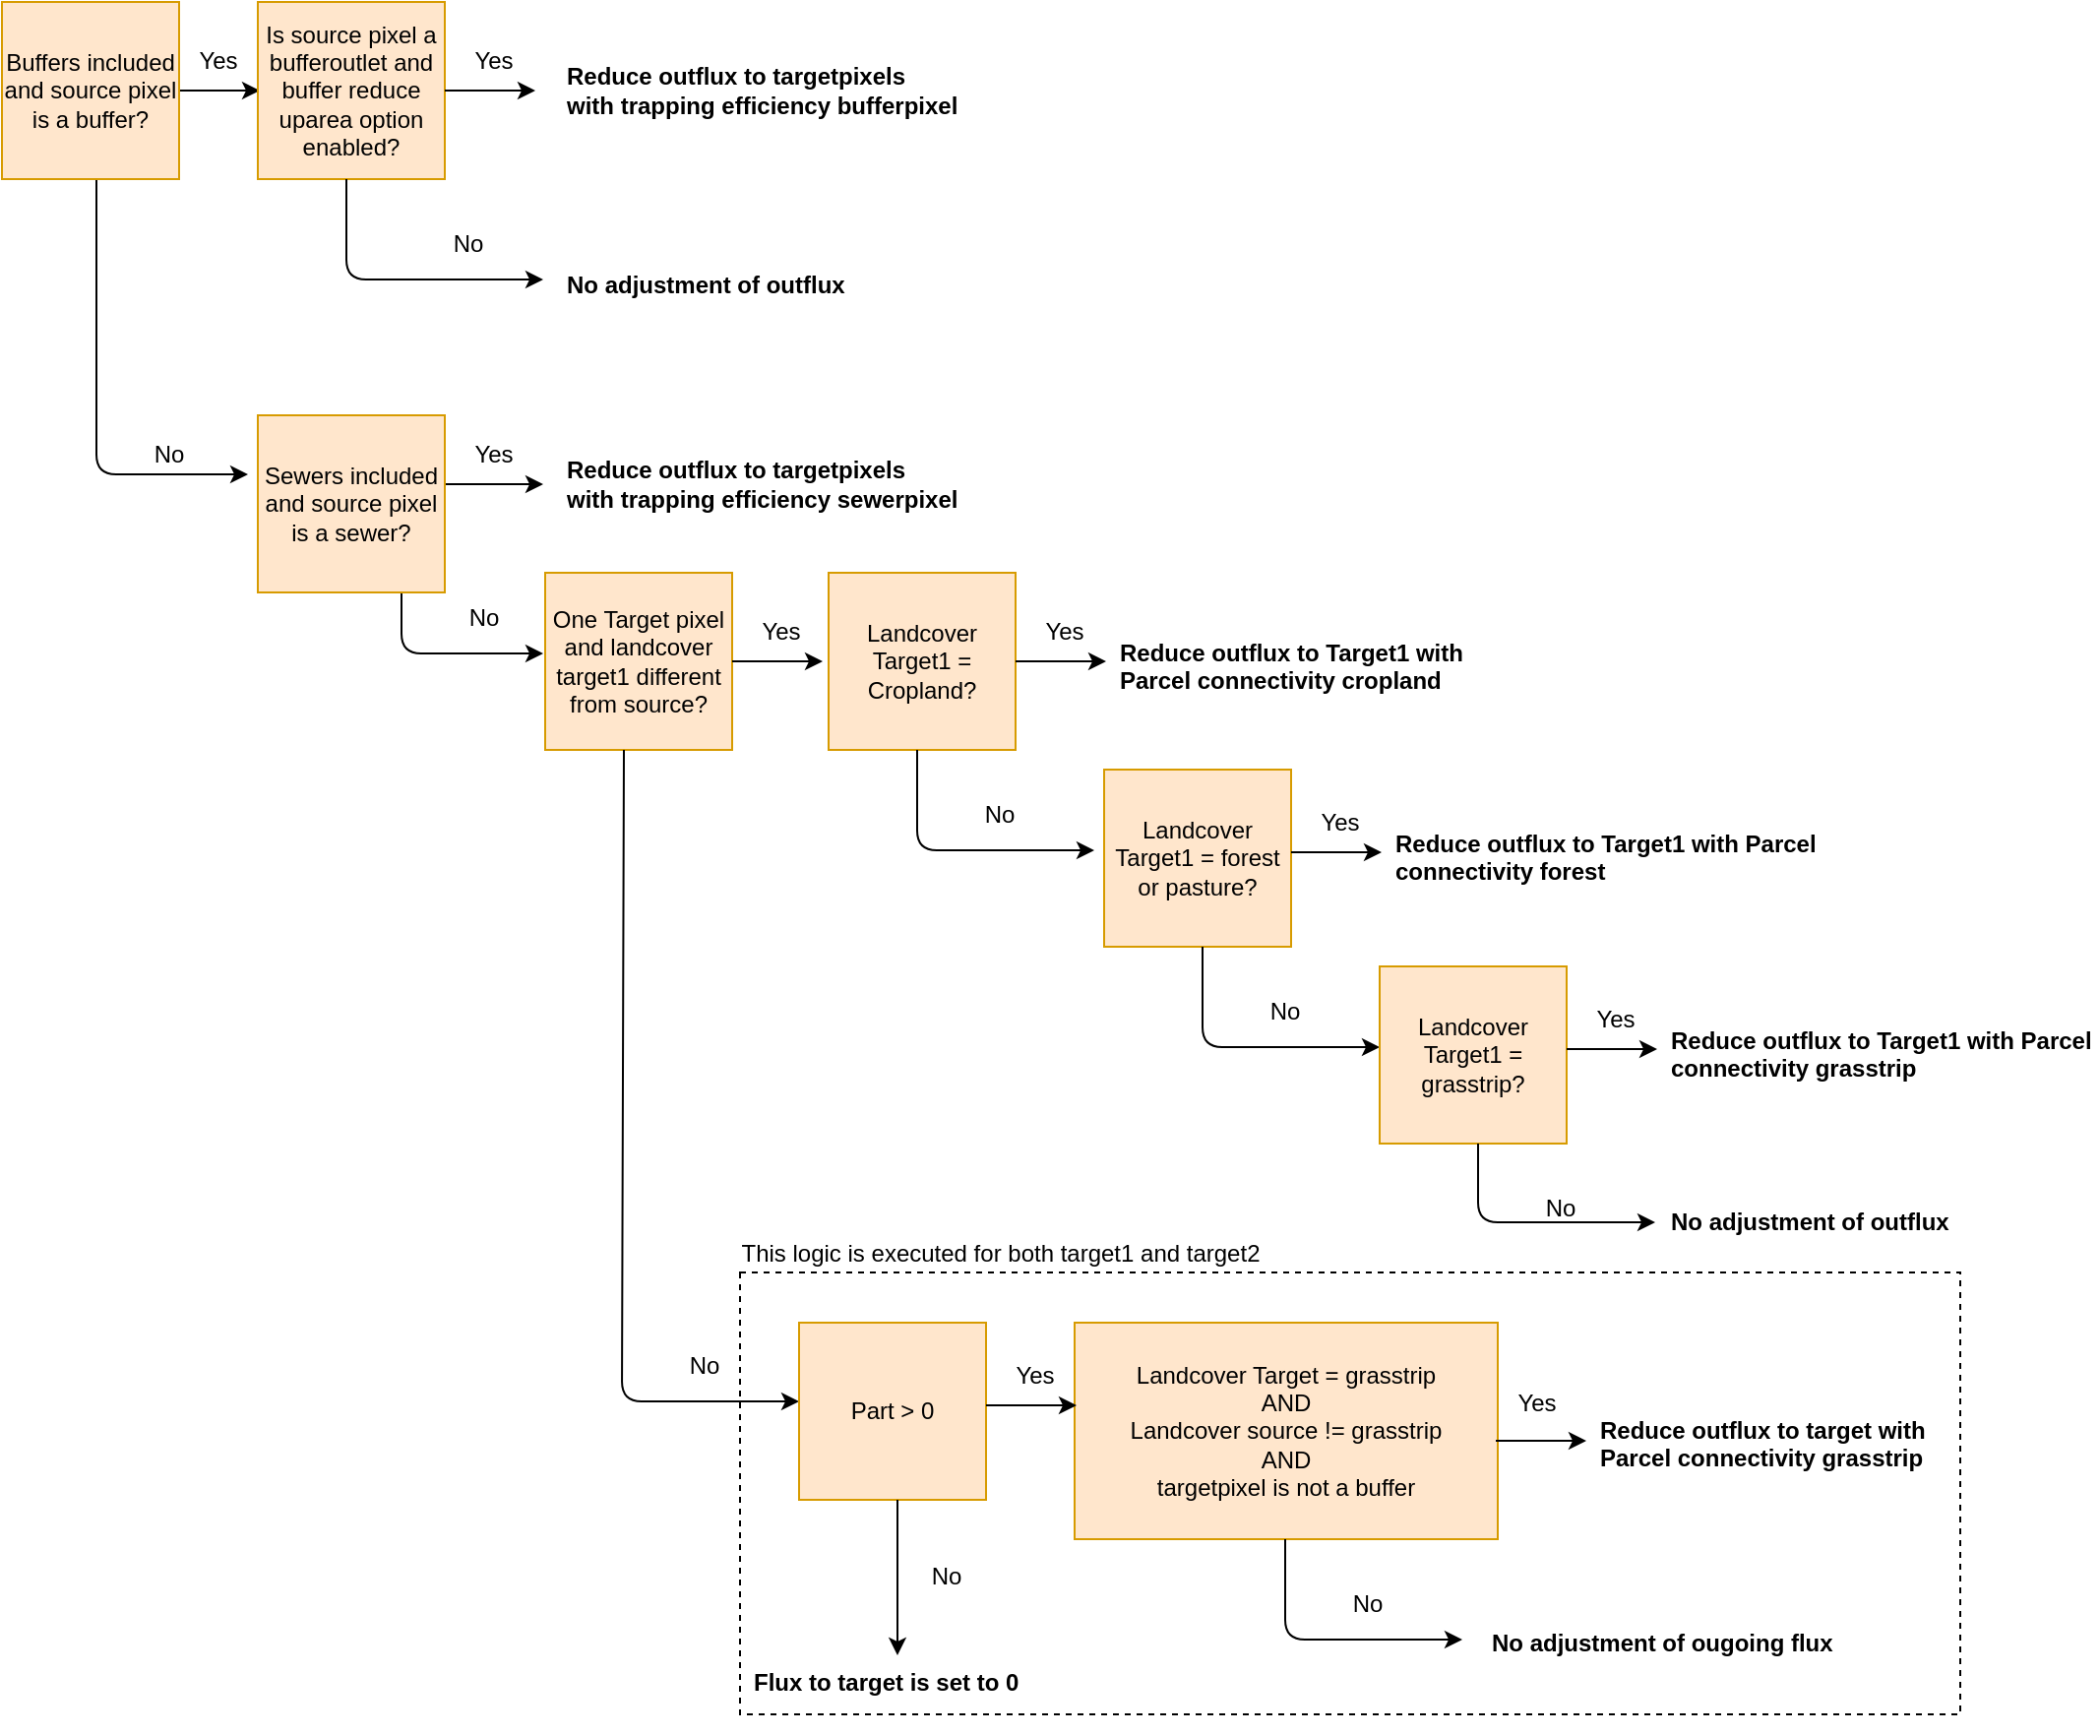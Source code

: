 <mxfile version="13.7.9" type="device"><diagram id="lCDUx9Ks063r8kTa6s_1" name="Page-1"><mxGraphModel dx="1086" dy="798" grid="1" gridSize="10" guides="1" tooltips="1" connect="1" arrows="1" fold="1" page="1" pageScale="1" pageWidth="1169" pageHeight="827" math="0" shadow="0"><root><mxCell id="0"/><mxCell id="1" parent="0"/><mxCell id="PbknvmYc1wXzGrOLYjCx-216" value="" style="rounded=0;whiteSpace=wrap;html=1;dashed=1;fillColor=none;" parent="1" vertex="1"><mxGeometry x="540" y="1195.5" width="620" height="224.5" as="geometry"/></mxCell><mxCell id="PbknvmYc1wXzGrOLYjCx-126" value="" style="endArrow=classic;html=1;entryX=0;entryY=0.5;entryDx=0;entryDy=0;align=left;verticalAlign=top;" parent="1" edge="1"><mxGeometry width="50" height="50" relative="1" as="geometry"><mxPoint x="250" y="595" as="sourcePoint"/><mxPoint x="296" y="595" as="targetPoint"/><Array as="points"/></mxGeometry></mxCell><mxCell id="PbknvmYc1wXzGrOLYjCx-127" value="Yes" style="text;html=1;strokeColor=none;fillColor=none;align=center;verticalAlign=middle;whiteSpace=wrap;rounded=0;" parent="1" vertex="1"><mxGeometry x="255" y="570" width="40" height="20" as="geometry"/></mxCell><mxCell id="PbknvmYc1wXzGrOLYjCx-129" value="" style="endArrow=classic;html=1;align=left;" parent="1" edge="1"><mxGeometry width="50" height="50" relative="1" as="geometry"><mxPoint x="213" y="630" as="sourcePoint"/><mxPoint x="290" y="790" as="targetPoint"/><Array as="points"><mxPoint x="213" y="660"/><mxPoint x="213" y="790"/></Array></mxGeometry></mxCell><mxCell id="PbknvmYc1wXzGrOLYjCx-130" value="No" style="text;html=1;strokeColor=none;fillColor=none;align=center;verticalAlign=middle;whiteSpace=wrap;rounded=0;" parent="1" vertex="1"><mxGeometry x="230" y="770" width="40" height="20" as="geometry"/></mxCell><mxCell id="PbknvmYc1wXzGrOLYjCx-132" value="" style="endArrow=classic;html=1;align=left;verticalAlign=top;" parent="1" edge="1"><mxGeometry width="50" height="50" relative="1" as="geometry"><mxPoint x="375" y="795" as="sourcePoint"/><mxPoint x="440" y="795" as="targetPoint"/><Array as="points"/></mxGeometry></mxCell><mxCell id="PbknvmYc1wXzGrOLYjCx-133" value="Yes" style="text;html=1;strokeColor=none;fillColor=none;align=center;verticalAlign=middle;whiteSpace=wrap;rounded=0;" parent="1" vertex="1"><mxGeometry x="395" y="770" width="40" height="20" as="geometry"/></mxCell><mxCell id="PbknvmYc1wXzGrOLYjCx-134" value="&lt;div align=&quot;left&quot;&gt;Reduce outflux to targetpixels &lt;br&gt;&lt;/div&gt;&lt;div align=&quot;left&quot;&gt;with trapping efficiency sewerpixel&lt;br&gt;&lt;/div&gt;" style="text;html=1;align=left;verticalAlign=middle;resizable=0;points=[];autosize=1;fontStyle=1" parent="1" vertex="1"><mxGeometry x="450" y="780" width="210" height="30" as="geometry"/></mxCell><mxCell id="PbknvmYc1wXzGrOLYjCx-135" value="" style="endArrow=classic;html=1;align=left;" parent="1" edge="1"><mxGeometry width="50" height="50" relative="1" as="geometry"><mxPoint x="368" y="830" as="sourcePoint"/><mxPoint x="440" y="881" as="targetPoint"/><Array as="points"><mxPoint x="368" y="881"/></Array></mxGeometry></mxCell><mxCell id="PbknvmYc1wXzGrOLYjCx-136" value="No" style="text;html=1;strokeColor=none;fillColor=none;align=center;verticalAlign=middle;whiteSpace=wrap;rounded=0;" parent="1" vertex="1"><mxGeometry x="390" y="853" width="40" height="20" as="geometry"/></mxCell><mxCell id="PbknvmYc1wXzGrOLYjCx-137" value="Is source pixel a bufferoutlet and buffer reduce uparea option enabled?" style="rounded=0;whiteSpace=wrap;html=1;align=center;fillColor=#ffe6cc;strokeColor=#d79b00;" parent="1" vertex="1"><mxGeometry x="295" y="550" width="95" height="90" as="geometry"/></mxCell><mxCell id="PbknvmYc1wXzGrOLYjCx-156" value="" style="endArrow=classic;html=1;entryX=0;entryY=0.5;entryDx=0;entryDy=0;align=left;verticalAlign=top;" parent="1" edge="1"><mxGeometry width="50" height="50" relative="1" as="geometry"><mxPoint x="390" y="595" as="sourcePoint"/><mxPoint x="436" y="595" as="targetPoint"/><Array as="points"/></mxGeometry></mxCell><mxCell id="PbknvmYc1wXzGrOLYjCx-157" value="Yes" style="text;html=1;strokeColor=none;fillColor=none;align=center;verticalAlign=middle;whiteSpace=wrap;rounded=0;" parent="1" vertex="1"><mxGeometry x="395" y="570" width="40" height="20" as="geometry"/></mxCell><mxCell id="PbknvmYc1wXzGrOLYjCx-158" value="" style="endArrow=classic;html=1;align=left;" parent="1" edge="1"><mxGeometry width="50" height="50" relative="1" as="geometry"><mxPoint x="340" y="640" as="sourcePoint"/><mxPoint x="440" y="691" as="targetPoint"/><Array as="points"><mxPoint x="340" y="691"/></Array></mxGeometry></mxCell><mxCell id="PbknvmYc1wXzGrOLYjCx-159" value="No" style="text;html=1;strokeColor=none;fillColor=none;align=center;verticalAlign=middle;whiteSpace=wrap;rounded=0;" parent="1" vertex="1"><mxGeometry x="382" y="663" width="40" height="20" as="geometry"/></mxCell><mxCell id="PbknvmYc1wXzGrOLYjCx-160" value="&lt;div align=&quot;left&quot;&gt;Reduce outflux to targetpixels&lt;/div&gt;&lt;div align=&quot;left&quot;&gt; with trapping efficiency bufferpixel&lt;/div&gt;" style="text;html=1;align=left;verticalAlign=middle;resizable=0;points=[];autosize=1;fontStyle=1" parent="1" vertex="1"><mxGeometry x="450" y="580" width="210" height="30" as="geometry"/></mxCell><mxCell id="PbknvmYc1wXzGrOLYjCx-161" value="&lt;b&gt;No adjustment of outflux&lt;br&gt;&lt;/b&gt;" style="text;whiteSpace=wrap;html=1;" parent="1" vertex="1"><mxGeometry x="450" y="680" width="180" height="40" as="geometry"/></mxCell><mxCell id="PbknvmYc1wXzGrOLYjCx-125" value="Buffers included and source pixel is a buffer?" style="whiteSpace=wrap;html=1;aspect=fixed;fillColor=#ffe6cc;strokeColor=#d79b00;" parent="1" vertex="1"><mxGeometry x="165" y="550" width="90" height="90" as="geometry"/></mxCell><mxCell id="PbknvmYc1wXzGrOLYjCx-131" value="Sewers included and source pixel is a sewer?" style="rounded=0;whiteSpace=wrap;html=1;align=center;fillColor=#ffe6cc;strokeColor=#d79b00;" parent="1" vertex="1"><mxGeometry x="295" y="760" width="95" height="90" as="geometry"/></mxCell><mxCell id="PbknvmYc1wXzGrOLYjCx-164" value="One Target pixel and landcover target1 different from source?" style="rounded=0;whiteSpace=wrap;html=1;align=center;fillColor=#ffe6cc;strokeColor=#d79b00;" parent="1" vertex="1"><mxGeometry x="441" y="840" width="95" height="90" as="geometry"/></mxCell><mxCell id="PbknvmYc1wXzGrOLYjCx-165" value="" style="endArrow=classic;html=1;entryX=0;entryY=0.5;entryDx=0;entryDy=0;align=left;verticalAlign=top;" parent="1" edge="1"><mxGeometry width="50" height="50" relative="1" as="geometry"><mxPoint x="536" y="885" as="sourcePoint"/><mxPoint x="582" y="885" as="targetPoint"/><Array as="points"/></mxGeometry></mxCell><mxCell id="PbknvmYc1wXzGrOLYjCx-166" value="Yes" style="text;html=1;strokeColor=none;fillColor=none;align=center;verticalAlign=middle;whiteSpace=wrap;rounded=0;" parent="1" vertex="1"><mxGeometry x="541" y="860" width="40" height="20" as="geometry"/></mxCell><mxCell id="PbknvmYc1wXzGrOLYjCx-167" value="Landcover Target1 = Cropland?" style="rounded=0;whiteSpace=wrap;html=1;align=center;fillColor=#ffe6cc;strokeColor=#d79b00;" parent="1" vertex="1"><mxGeometry x="585" y="840" width="95" height="90" as="geometry"/></mxCell><mxCell id="PbknvmYc1wXzGrOLYjCx-168" value="" style="endArrow=classic;html=1;entryX=0;entryY=0.5;entryDx=0;entryDy=0;align=left;verticalAlign=top;" parent="1" edge="1"><mxGeometry width="50" height="50" relative="1" as="geometry"><mxPoint x="680" y="885" as="sourcePoint"/><mxPoint x="726" y="885" as="targetPoint"/><Array as="points"/></mxGeometry></mxCell><mxCell id="PbknvmYc1wXzGrOLYjCx-169" value="Yes" style="text;html=1;strokeColor=none;fillColor=none;align=center;verticalAlign=middle;whiteSpace=wrap;rounded=0;" parent="1" vertex="1"><mxGeometry x="685" y="860" width="40" height="20" as="geometry"/></mxCell><mxCell id="PbknvmYc1wXzGrOLYjCx-170" value="&lt;b&gt;Reduce outflux to Target1 with Parcel connectivity cropland &lt;br&gt;&lt;/b&gt;" style="text;whiteSpace=wrap;html=1;" parent="1" vertex="1"><mxGeometry x="731" y="867" width="209" height="40" as="geometry"/></mxCell><mxCell id="PbknvmYc1wXzGrOLYjCx-174" value="" style="endArrow=classic;html=1;align=left;" parent="1" edge="1"><mxGeometry width="50" height="50" relative="1" as="geometry"><mxPoint x="630" y="930" as="sourcePoint"/><mxPoint x="720" y="981" as="targetPoint"/><Array as="points"><mxPoint x="630" y="981"/></Array></mxGeometry></mxCell><mxCell id="PbknvmYc1wXzGrOLYjCx-175" value="No" style="text;html=1;strokeColor=none;fillColor=none;align=center;verticalAlign=middle;whiteSpace=wrap;rounded=0;" parent="1" vertex="1"><mxGeometry x="652" y="953" width="40" height="20" as="geometry"/></mxCell><mxCell id="PbknvmYc1wXzGrOLYjCx-176" value="Landcover Target1 = forest or pasture?" style="rounded=0;whiteSpace=wrap;html=1;align=center;fillColor=#ffe6cc;strokeColor=#d79b00;" parent="1" vertex="1"><mxGeometry x="725" y="940" width="95" height="90" as="geometry"/></mxCell><mxCell id="PbknvmYc1wXzGrOLYjCx-180" value="" style="endArrow=classic;html=1;entryX=0;entryY=0.5;entryDx=0;entryDy=0;align=left;verticalAlign=top;" parent="1" edge="1"><mxGeometry width="50" height="50" relative="1" as="geometry"><mxPoint x="820" y="982" as="sourcePoint"/><mxPoint x="866" y="982" as="targetPoint"/><Array as="points"/></mxGeometry></mxCell><mxCell id="PbknvmYc1wXzGrOLYjCx-181" value="Yes" style="text;html=1;strokeColor=none;fillColor=none;align=center;verticalAlign=middle;whiteSpace=wrap;rounded=0;" parent="1" vertex="1"><mxGeometry x="825" y="957" width="40" height="20" as="geometry"/></mxCell><mxCell id="PbknvmYc1wXzGrOLYjCx-182" value="&lt;b&gt;Reduce outflux to Target1 with Parcel connectivity forest&lt;br&gt;&lt;/b&gt;" style="text;whiteSpace=wrap;html=1;" parent="1" vertex="1"><mxGeometry x="871" y="964" width="219" height="40" as="geometry"/></mxCell><mxCell id="PbknvmYc1wXzGrOLYjCx-183" value="" style="endArrow=classic;html=1;align=left;" parent="1" edge="1"><mxGeometry width="50" height="50" relative="1" as="geometry"><mxPoint x="775" y="1030" as="sourcePoint"/><mxPoint x="865" y="1081" as="targetPoint"/><Array as="points"><mxPoint x="775" y="1081"/></Array></mxGeometry></mxCell><mxCell id="PbknvmYc1wXzGrOLYjCx-184" value="No" style="text;html=1;strokeColor=none;fillColor=none;align=center;verticalAlign=middle;whiteSpace=wrap;rounded=0;" parent="1" vertex="1"><mxGeometry x="797" y="1053" width="40" height="20" as="geometry"/></mxCell><mxCell id="PbknvmYc1wXzGrOLYjCx-185" value="Landcover Target1 = grasstrip?" style="rounded=0;whiteSpace=wrap;html=1;align=center;fillColor=#ffe6cc;strokeColor=#d79b00;" parent="1" vertex="1"><mxGeometry x="865" y="1040" width="95" height="90" as="geometry"/></mxCell><mxCell id="PbknvmYc1wXzGrOLYjCx-186" value="" style="endArrow=classic;html=1;entryX=0;entryY=0.5;entryDx=0;entryDy=0;align=left;verticalAlign=top;" parent="1" edge="1"><mxGeometry width="50" height="50" relative="1" as="geometry"><mxPoint x="960" y="1082" as="sourcePoint"/><mxPoint x="1006" y="1082" as="targetPoint"/><Array as="points"/></mxGeometry></mxCell><mxCell id="PbknvmYc1wXzGrOLYjCx-187" value="Yes" style="text;html=1;strokeColor=none;fillColor=none;align=center;verticalAlign=middle;whiteSpace=wrap;rounded=0;" parent="1" vertex="1"><mxGeometry x="965" y="1057" width="40" height="20" as="geometry"/></mxCell><mxCell id="PbknvmYc1wXzGrOLYjCx-188" value="&lt;b&gt;Reduce outflux to Target1 with Parcel connectivity grasstrip&lt;br&gt;&lt;/b&gt;" style="text;whiteSpace=wrap;html=1;" parent="1" vertex="1"><mxGeometry x="1011" y="1064" width="219" height="40" as="geometry"/></mxCell><mxCell id="PbknvmYc1wXzGrOLYjCx-189" value="" style="endArrow=classic;html=1;align=left;" parent="1" edge="1"><mxGeometry width="50" height="50" relative="1" as="geometry"><mxPoint x="915" y="1130" as="sourcePoint"/><mxPoint x="1005" y="1170" as="targetPoint"/><Array as="points"><mxPoint x="915" y="1170"/></Array></mxGeometry></mxCell><mxCell id="PbknvmYc1wXzGrOLYjCx-190" value="No" style="text;html=1;strokeColor=none;fillColor=none;align=center;verticalAlign=middle;whiteSpace=wrap;rounded=0;" parent="1" vertex="1"><mxGeometry x="937" y="1153" width="40" height="20" as="geometry"/></mxCell><mxCell id="PbknvmYc1wXzGrOLYjCx-192" value="" style="endArrow=classic;html=1;align=left;exitX=0.421;exitY=1;exitDx=0;exitDy=0;exitPerimeter=0;" parent="1" source="PbknvmYc1wXzGrOLYjCx-164" edge="1"><mxGeometry width="50" height="50" relative="1" as="geometry"><mxPoint x="480" y="1210" as="sourcePoint"/><mxPoint x="570" y="1261" as="targetPoint"/><Array as="points"><mxPoint x="480" y="1261"/></Array></mxGeometry></mxCell><mxCell id="PbknvmYc1wXzGrOLYjCx-193" value="No" style="text;html=1;strokeColor=none;fillColor=none;align=center;verticalAlign=middle;whiteSpace=wrap;rounded=0;" parent="1" vertex="1"><mxGeometry x="502" y="1233" width="40" height="20" as="geometry"/></mxCell><mxCell id="PbknvmYc1wXzGrOLYjCx-199" value="Landcover Target = grasstrip &lt;br&gt;&lt;div&gt;AND &lt;br&gt;&lt;/div&gt;&lt;div&gt;Landcover source != grasstrip &lt;br&gt;&lt;/div&gt;&lt;div&gt;AND&lt;/div&gt;&lt;div&gt;targetpixel is not a buffer&lt;br&gt;&lt;/div&gt;" style="rounded=0;whiteSpace=wrap;html=1;align=center;fillColor=#ffe6cc;strokeColor=#d79b00;" parent="1" vertex="1"><mxGeometry x="710" y="1221" width="215" height="110" as="geometry"/></mxCell><mxCell id="PbknvmYc1wXzGrOLYjCx-201" value="Yes" style="text;html=1;strokeColor=none;fillColor=none;align=center;verticalAlign=middle;whiteSpace=wrap;rounded=0;" parent="1" vertex="1"><mxGeometry x="925" y="1252" width="40" height="20" as="geometry"/></mxCell><mxCell id="PbknvmYc1wXzGrOLYjCx-202" value="&lt;b&gt;Reduce outflux to target with Parcel connectivity grasstrip&lt;br&gt;&lt;/b&gt;" style="text;whiteSpace=wrap;html=1;" parent="1" vertex="1"><mxGeometry x="975" y="1262" width="205" height="40" as="geometry"/></mxCell><mxCell id="PbknvmYc1wXzGrOLYjCx-204" value="" style="endArrow=classic;html=1;entryX=0;entryY=0.5;entryDx=0;entryDy=0;align=left;verticalAlign=top;" parent="1" edge="1"><mxGeometry width="50" height="50" relative="1" as="geometry"><mxPoint x="924" y="1281" as="sourcePoint"/><mxPoint x="970" y="1281" as="targetPoint"/><Array as="points"/></mxGeometry></mxCell><mxCell id="PbknvmYc1wXzGrOLYjCx-205" value="" style="endArrow=classic;html=1;align=left;" parent="1" edge="1"><mxGeometry width="50" height="50" relative="1" as="geometry"><mxPoint x="817" y="1331" as="sourcePoint"/><mxPoint x="907" y="1382" as="targetPoint"/><Array as="points"><mxPoint x="817" y="1382"/></Array></mxGeometry></mxCell><mxCell id="PbknvmYc1wXzGrOLYjCx-206" value="No" style="text;html=1;strokeColor=none;fillColor=none;align=center;verticalAlign=middle;whiteSpace=wrap;rounded=0;" parent="1" vertex="1"><mxGeometry x="839" y="1354" width="40" height="20" as="geometry"/></mxCell><mxCell id="PbknvmYc1wXzGrOLYjCx-208" value="Part &amp;gt; 0" style="rounded=0;whiteSpace=wrap;html=1;align=center;fillColor=#ffe6cc;strokeColor=#d79b00;" parent="1" vertex="1"><mxGeometry x="570" y="1221" width="95" height="90" as="geometry"/></mxCell><mxCell id="PbknvmYc1wXzGrOLYjCx-209" value="" style="endArrow=classic;html=1;entryX=0;entryY=0.5;entryDx=0;entryDy=0;align=left;verticalAlign=top;" parent="1" edge="1"><mxGeometry width="50" height="50" relative="1" as="geometry"><mxPoint x="665" y="1263" as="sourcePoint"/><mxPoint x="711" y="1263" as="targetPoint"/><Array as="points"/></mxGeometry></mxCell><mxCell id="PbknvmYc1wXzGrOLYjCx-210" value="Yes" style="text;html=1;strokeColor=none;fillColor=none;align=center;verticalAlign=middle;whiteSpace=wrap;rounded=0;" parent="1" vertex="1"><mxGeometry x="670" y="1238" width="40" height="20" as="geometry"/></mxCell><mxCell id="PbknvmYc1wXzGrOLYjCx-212" value="" style="endArrow=classic;html=1;align=left;" parent="1" edge="1"><mxGeometry width="50" height="50" relative="1" as="geometry"><mxPoint x="620" y="1311" as="sourcePoint"/><mxPoint x="620" y="1390" as="targetPoint"/><Array as="points"><mxPoint x="620" y="1362"/></Array></mxGeometry></mxCell><mxCell id="PbknvmYc1wXzGrOLYjCx-213" value="No" style="text;html=1;strokeColor=none;fillColor=none;align=center;verticalAlign=middle;whiteSpace=wrap;rounded=0;" parent="1" vertex="1"><mxGeometry x="625" y="1340" width="40" height="20" as="geometry"/></mxCell><mxCell id="PbknvmYc1wXzGrOLYjCx-215" value="&lt;b&gt;Flux to target is set to 0&lt;/b&gt;" style="text;whiteSpace=wrap;html=1;" parent="1" vertex="1"><mxGeometry x="545" y="1390" width="180" height="40" as="geometry"/></mxCell><mxCell id="PbknvmYc1wXzGrOLYjCx-217" value="This logic is executed for both target1 and target2" style="text;html=1;strokeColor=none;fillColor=none;align=center;verticalAlign=middle;whiteSpace=wrap;rounded=0;dashed=1;" parent="1" vertex="1"><mxGeometry x="514.5" y="1171" width="315" height="30" as="geometry"/></mxCell><mxCell id="PbknvmYc1wXzGrOLYjCx-219" value="&lt;b&gt;No adjustment of outflux&lt;br&gt;&lt;/b&gt;" style="text;whiteSpace=wrap;html=1;" parent="1" vertex="1"><mxGeometry x="1011" y="1155.5" width="180" height="40" as="geometry"/></mxCell><mxCell id="PbknvmYc1wXzGrOLYjCx-220" value="&lt;b&gt;No adjustment of ougoing flux&lt;br&gt;&lt;/b&gt;" style="text;whiteSpace=wrap;html=1;" parent="1" vertex="1"><mxGeometry x="920" y="1370" width="180" height="40" as="geometry"/></mxCell></root></mxGraphModel></diagram></mxfile>